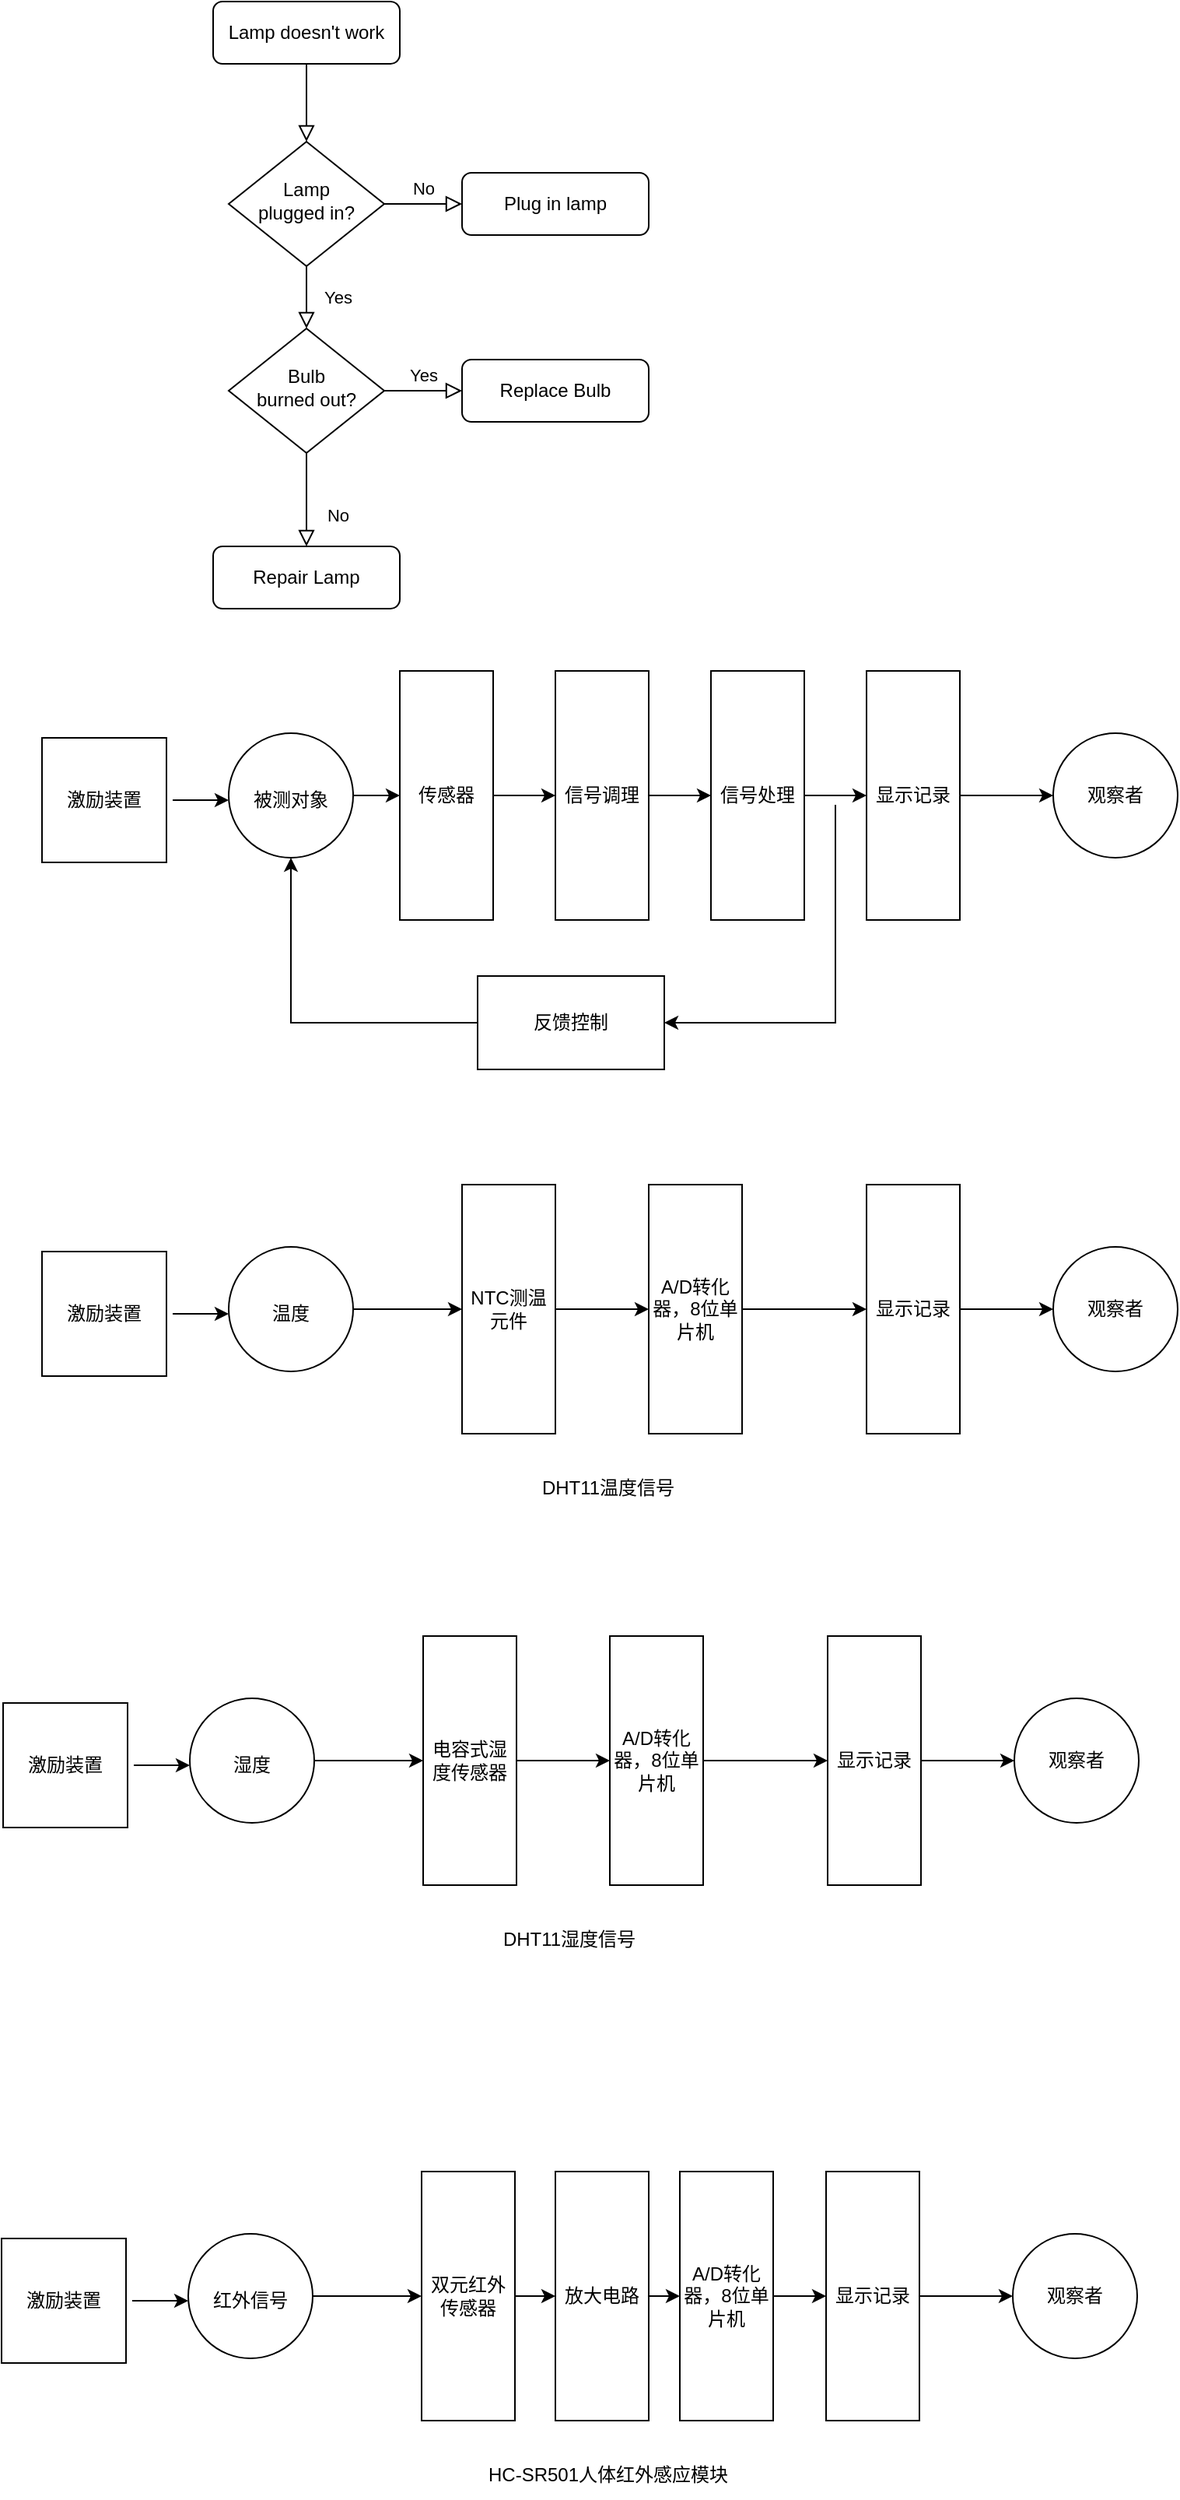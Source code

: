 <mxfile version="21.3.5" type="github">
  <diagram id="C5RBs43oDa-KdzZeNtuy" name="Page-1">
    <mxGraphModel dx="1008" dy="627" grid="1" gridSize="10" guides="1" tooltips="1" connect="1" arrows="1" fold="1" page="1" pageScale="1" pageWidth="827" pageHeight="1169" math="0" shadow="0">
      <root>
        <mxCell id="WIyWlLk6GJQsqaUBKTNV-0" />
        <mxCell id="WIyWlLk6GJQsqaUBKTNV-1" parent="WIyWlLk6GJQsqaUBKTNV-0" />
        <mxCell id="WIyWlLk6GJQsqaUBKTNV-2" value="" style="rounded=0;html=1;jettySize=auto;orthogonalLoop=1;fontSize=11;endArrow=block;endFill=0;endSize=8;strokeWidth=1;shadow=0;labelBackgroundColor=none;edgeStyle=orthogonalEdgeStyle;" parent="WIyWlLk6GJQsqaUBKTNV-1" source="WIyWlLk6GJQsqaUBKTNV-3" target="WIyWlLk6GJQsqaUBKTNV-6" edge="1">
          <mxGeometry relative="1" as="geometry" />
        </mxCell>
        <mxCell id="WIyWlLk6GJQsqaUBKTNV-3" value="Lamp doesn&#39;t work" style="rounded=1;whiteSpace=wrap;html=1;fontSize=12;glass=0;strokeWidth=1;shadow=0;" parent="WIyWlLk6GJQsqaUBKTNV-1" vertex="1">
          <mxGeometry x="160" y="80" width="120" height="40" as="geometry" />
        </mxCell>
        <mxCell id="WIyWlLk6GJQsqaUBKTNV-4" value="Yes" style="rounded=0;html=1;jettySize=auto;orthogonalLoop=1;fontSize=11;endArrow=block;endFill=0;endSize=8;strokeWidth=1;shadow=0;labelBackgroundColor=none;edgeStyle=orthogonalEdgeStyle;" parent="WIyWlLk6GJQsqaUBKTNV-1" source="WIyWlLk6GJQsqaUBKTNV-6" target="WIyWlLk6GJQsqaUBKTNV-10" edge="1">
          <mxGeometry y="20" relative="1" as="geometry">
            <mxPoint as="offset" />
          </mxGeometry>
        </mxCell>
        <mxCell id="WIyWlLk6GJQsqaUBKTNV-5" value="No" style="edgeStyle=orthogonalEdgeStyle;rounded=0;html=1;jettySize=auto;orthogonalLoop=1;fontSize=11;endArrow=block;endFill=0;endSize=8;strokeWidth=1;shadow=0;labelBackgroundColor=none;" parent="WIyWlLk6GJQsqaUBKTNV-1" source="WIyWlLk6GJQsqaUBKTNV-6" target="WIyWlLk6GJQsqaUBKTNV-7" edge="1">
          <mxGeometry y="10" relative="1" as="geometry">
            <mxPoint as="offset" />
          </mxGeometry>
        </mxCell>
        <mxCell id="WIyWlLk6GJQsqaUBKTNV-6" value="Lamp&lt;br&gt;plugged in?" style="rhombus;whiteSpace=wrap;html=1;shadow=0;fontFamily=Helvetica;fontSize=12;align=center;strokeWidth=1;spacing=6;spacingTop=-4;" parent="WIyWlLk6GJQsqaUBKTNV-1" vertex="1">
          <mxGeometry x="170" y="170" width="100" height="80" as="geometry" />
        </mxCell>
        <mxCell id="WIyWlLk6GJQsqaUBKTNV-7" value="Plug in lamp" style="rounded=1;whiteSpace=wrap;html=1;fontSize=12;glass=0;strokeWidth=1;shadow=0;" parent="WIyWlLk6GJQsqaUBKTNV-1" vertex="1">
          <mxGeometry x="320" y="190" width="120" height="40" as="geometry" />
        </mxCell>
        <mxCell id="WIyWlLk6GJQsqaUBKTNV-8" value="No" style="rounded=0;html=1;jettySize=auto;orthogonalLoop=1;fontSize=11;endArrow=block;endFill=0;endSize=8;strokeWidth=1;shadow=0;labelBackgroundColor=none;edgeStyle=orthogonalEdgeStyle;" parent="WIyWlLk6GJQsqaUBKTNV-1" source="WIyWlLk6GJQsqaUBKTNV-10" target="WIyWlLk6GJQsqaUBKTNV-11" edge="1">
          <mxGeometry x="0.333" y="20" relative="1" as="geometry">
            <mxPoint as="offset" />
          </mxGeometry>
        </mxCell>
        <mxCell id="WIyWlLk6GJQsqaUBKTNV-9" value="Yes" style="edgeStyle=orthogonalEdgeStyle;rounded=0;html=1;jettySize=auto;orthogonalLoop=1;fontSize=11;endArrow=block;endFill=0;endSize=8;strokeWidth=1;shadow=0;labelBackgroundColor=none;" parent="WIyWlLk6GJQsqaUBKTNV-1" source="WIyWlLk6GJQsqaUBKTNV-10" target="WIyWlLk6GJQsqaUBKTNV-12" edge="1">
          <mxGeometry y="10" relative="1" as="geometry">
            <mxPoint as="offset" />
          </mxGeometry>
        </mxCell>
        <mxCell id="WIyWlLk6GJQsqaUBKTNV-10" value="Bulb&lt;br&gt;burned out?" style="rhombus;whiteSpace=wrap;html=1;shadow=0;fontFamily=Helvetica;fontSize=12;align=center;strokeWidth=1;spacing=6;spacingTop=-4;" parent="WIyWlLk6GJQsqaUBKTNV-1" vertex="1">
          <mxGeometry x="170" y="290" width="100" height="80" as="geometry" />
        </mxCell>
        <mxCell id="WIyWlLk6GJQsqaUBKTNV-11" value="Repair Lamp" style="rounded=1;whiteSpace=wrap;html=1;fontSize=12;glass=0;strokeWidth=1;shadow=0;" parent="WIyWlLk6GJQsqaUBKTNV-1" vertex="1">
          <mxGeometry x="160" y="430" width="120" height="40" as="geometry" />
        </mxCell>
        <mxCell id="WIyWlLk6GJQsqaUBKTNV-12" value="Replace Bulb" style="rounded=1;whiteSpace=wrap;html=1;fontSize=12;glass=0;strokeWidth=1;shadow=0;" parent="WIyWlLk6GJQsqaUBKTNV-1" vertex="1">
          <mxGeometry x="320" y="310" width="120" height="40" as="geometry" />
        </mxCell>
        <mxCell id="-HxbZMImdyqd8_ke8Tiw-6" value="" style="endArrow=classic;html=1;rounded=0;exitX=1;exitY=0.5;exitDx=0;exitDy=0;" edge="1" parent="WIyWlLk6GJQsqaUBKTNV-1">
          <mxGeometry width="50" height="50" relative="1" as="geometry">
            <mxPoint x="134" y="593" as="sourcePoint" />
            <mxPoint x="170" y="593" as="targetPoint" />
          </mxGeometry>
        </mxCell>
        <mxCell id="-HxbZMImdyqd8_ke8Tiw-7" value="" style="ellipse;whiteSpace=wrap;html=1;aspect=fixed;" vertex="1" parent="WIyWlLk6GJQsqaUBKTNV-1">
          <mxGeometry x="170" y="550" width="80" height="80" as="geometry" />
        </mxCell>
        <mxCell id="-HxbZMImdyqd8_ke8Tiw-8" value="被测对象" style="text;html=1;strokeColor=none;fillColor=none;align=center;verticalAlign=middle;whiteSpace=wrap;rounded=0;" vertex="1" parent="WIyWlLk6GJQsqaUBKTNV-1">
          <mxGeometry x="180" y="578" width="60" height="30" as="geometry" />
        </mxCell>
        <mxCell id="-HxbZMImdyqd8_ke8Tiw-11" value="激励装置" style="whiteSpace=wrap;html=1;aspect=fixed;" vertex="1" parent="WIyWlLk6GJQsqaUBKTNV-1">
          <mxGeometry x="50" y="553" width="80" height="80" as="geometry" />
        </mxCell>
        <mxCell id="-HxbZMImdyqd8_ke8Tiw-12" value="传感器" style="rounded=0;whiteSpace=wrap;html=1;" vertex="1" parent="WIyWlLk6GJQsqaUBKTNV-1">
          <mxGeometry x="280" y="510" width="60" height="160" as="geometry" />
        </mxCell>
        <mxCell id="-HxbZMImdyqd8_ke8Tiw-13" value="" style="endArrow=classic;html=1;rounded=0;exitX=1;exitY=0.5;exitDx=0;exitDy=0;entryX=0;entryY=0.5;entryDx=0;entryDy=0;" edge="1" parent="WIyWlLk6GJQsqaUBKTNV-1" source="-HxbZMImdyqd8_ke8Tiw-7" target="-HxbZMImdyqd8_ke8Tiw-12">
          <mxGeometry width="50" height="50" relative="1" as="geometry">
            <mxPoint x="400" y="516" as="sourcePoint" />
            <mxPoint x="450" y="466" as="targetPoint" />
          </mxGeometry>
        </mxCell>
        <mxCell id="-HxbZMImdyqd8_ke8Tiw-20" value="信号调理" style="rounded=0;whiteSpace=wrap;html=1;" vertex="1" parent="WIyWlLk6GJQsqaUBKTNV-1">
          <mxGeometry x="380" y="510" width="60" height="160" as="geometry" />
        </mxCell>
        <mxCell id="-HxbZMImdyqd8_ke8Tiw-21" value="信号处理" style="rounded=0;whiteSpace=wrap;html=1;" vertex="1" parent="WIyWlLk6GJQsqaUBKTNV-1">
          <mxGeometry x="480" y="510" width="60" height="160" as="geometry" />
        </mxCell>
        <mxCell id="-HxbZMImdyqd8_ke8Tiw-22" value="显示记录" style="rounded=0;whiteSpace=wrap;html=1;" vertex="1" parent="WIyWlLk6GJQsqaUBKTNV-1">
          <mxGeometry x="580" y="510" width="60" height="160" as="geometry" />
        </mxCell>
        <mxCell id="-HxbZMImdyqd8_ke8Tiw-23" value="观察者" style="ellipse;whiteSpace=wrap;html=1;aspect=fixed;" vertex="1" parent="WIyWlLk6GJQsqaUBKTNV-1">
          <mxGeometry x="700" y="550" width="80" height="80" as="geometry" />
        </mxCell>
        <mxCell id="-HxbZMImdyqd8_ke8Tiw-24" value="" style="endArrow=classic;html=1;rounded=0;exitX=1;exitY=0.5;exitDx=0;exitDy=0;entryX=0;entryY=0.5;entryDx=0;entryDy=0;" edge="1" parent="WIyWlLk6GJQsqaUBKTNV-1" source="-HxbZMImdyqd8_ke8Tiw-12" target="-HxbZMImdyqd8_ke8Tiw-20">
          <mxGeometry width="50" height="50" relative="1" as="geometry">
            <mxPoint x="400" y="516" as="sourcePoint" />
            <mxPoint x="450" y="466" as="targetPoint" />
          </mxGeometry>
        </mxCell>
        <mxCell id="-HxbZMImdyqd8_ke8Tiw-25" value="" style="endArrow=classic;html=1;rounded=0;exitX=1;exitY=0.5;exitDx=0;exitDy=0;entryX=0;entryY=0.5;entryDx=0;entryDy=0;" edge="1" parent="WIyWlLk6GJQsqaUBKTNV-1" source="-HxbZMImdyqd8_ke8Tiw-20" target="-HxbZMImdyqd8_ke8Tiw-21">
          <mxGeometry width="50" height="50" relative="1" as="geometry">
            <mxPoint x="400" y="516" as="sourcePoint" />
            <mxPoint x="450" y="466" as="targetPoint" />
          </mxGeometry>
        </mxCell>
        <mxCell id="-HxbZMImdyqd8_ke8Tiw-26" value="" style="endArrow=classic;html=1;rounded=0;exitX=1;exitY=0.5;exitDx=0;exitDy=0;entryX=0;entryY=0.5;entryDx=0;entryDy=0;" edge="1" parent="WIyWlLk6GJQsqaUBKTNV-1" source="-HxbZMImdyqd8_ke8Tiw-21" target="-HxbZMImdyqd8_ke8Tiw-22">
          <mxGeometry width="50" height="50" relative="1" as="geometry">
            <mxPoint x="400" y="516" as="sourcePoint" />
            <mxPoint x="450" y="466" as="targetPoint" />
          </mxGeometry>
        </mxCell>
        <mxCell id="-HxbZMImdyqd8_ke8Tiw-28" value="" style="endArrow=classic;html=1;rounded=0;exitX=1;exitY=0.5;exitDx=0;exitDy=0;entryX=0;entryY=0.5;entryDx=0;entryDy=0;" edge="1" parent="WIyWlLk6GJQsqaUBKTNV-1" source="-HxbZMImdyqd8_ke8Tiw-22" target="-HxbZMImdyqd8_ke8Tiw-23">
          <mxGeometry width="50" height="50" relative="1" as="geometry">
            <mxPoint x="670" y="486" as="sourcePoint" />
            <mxPoint x="720" y="436" as="targetPoint" />
          </mxGeometry>
        </mxCell>
        <mxCell id="-HxbZMImdyqd8_ke8Tiw-29" value="" style="endArrow=classic;html=1;rounded=0;" edge="1" parent="WIyWlLk6GJQsqaUBKTNV-1" target="-HxbZMImdyqd8_ke8Tiw-30">
          <mxGeometry width="50" height="50" relative="1" as="geometry">
            <mxPoint x="560" y="596" as="sourcePoint" />
            <mxPoint x="680" y="866" as="targetPoint" />
            <Array as="points">
              <mxPoint x="560" y="736" />
            </Array>
          </mxGeometry>
        </mxCell>
        <mxCell id="-HxbZMImdyqd8_ke8Tiw-30" value="反馈控制" style="rounded=0;whiteSpace=wrap;html=1;" vertex="1" parent="WIyWlLk6GJQsqaUBKTNV-1">
          <mxGeometry x="330" y="706" width="120" height="60" as="geometry" />
        </mxCell>
        <mxCell id="-HxbZMImdyqd8_ke8Tiw-31" style="edgeStyle=orthogonalEdgeStyle;rounded=0;orthogonalLoop=1;jettySize=auto;html=1;exitX=0.5;exitY=1;exitDx=0;exitDy=0;" edge="1" parent="WIyWlLk6GJQsqaUBKTNV-1" source="-HxbZMImdyqd8_ke8Tiw-30" target="-HxbZMImdyqd8_ke8Tiw-30">
          <mxGeometry relative="1" as="geometry" />
        </mxCell>
        <mxCell id="-HxbZMImdyqd8_ke8Tiw-33" value="" style="endArrow=classic;html=1;rounded=0;exitX=0;exitY=0.5;exitDx=0;exitDy=0;entryX=0.5;entryY=1;entryDx=0;entryDy=0;" edge="1" parent="WIyWlLk6GJQsqaUBKTNV-1" source="-HxbZMImdyqd8_ke8Tiw-30" target="-HxbZMImdyqd8_ke8Tiw-7">
          <mxGeometry width="50" height="50" relative="1" as="geometry">
            <mxPoint x="400" y="816" as="sourcePoint" />
            <mxPoint x="450" y="766" as="targetPoint" />
            <Array as="points">
              <mxPoint x="210" y="736" />
            </Array>
          </mxGeometry>
        </mxCell>
        <mxCell id="-HxbZMImdyqd8_ke8Tiw-34" value="" style="endArrow=classic;html=1;rounded=0;exitX=1;exitY=0.5;exitDx=0;exitDy=0;" edge="1" parent="WIyWlLk6GJQsqaUBKTNV-1">
          <mxGeometry width="50" height="50" relative="1" as="geometry">
            <mxPoint x="134" y="923" as="sourcePoint" />
            <mxPoint x="170" y="923" as="targetPoint" />
          </mxGeometry>
        </mxCell>
        <mxCell id="-HxbZMImdyqd8_ke8Tiw-35" value="" style="ellipse;whiteSpace=wrap;html=1;aspect=fixed;" vertex="1" parent="WIyWlLk6GJQsqaUBKTNV-1">
          <mxGeometry x="170" y="880" width="80" height="80" as="geometry" />
        </mxCell>
        <mxCell id="-HxbZMImdyqd8_ke8Tiw-36" value="温度" style="text;html=1;strokeColor=none;fillColor=none;align=center;verticalAlign=middle;whiteSpace=wrap;rounded=0;" vertex="1" parent="WIyWlLk6GJQsqaUBKTNV-1">
          <mxGeometry x="180" y="908" width="60" height="30" as="geometry" />
        </mxCell>
        <mxCell id="-HxbZMImdyqd8_ke8Tiw-37" value="激励装置" style="whiteSpace=wrap;html=1;aspect=fixed;" vertex="1" parent="WIyWlLk6GJQsqaUBKTNV-1">
          <mxGeometry x="50" y="883" width="80" height="80" as="geometry" />
        </mxCell>
        <mxCell id="-HxbZMImdyqd8_ke8Tiw-38" value="NTC测温元件" style="rounded=0;whiteSpace=wrap;html=1;" vertex="1" parent="WIyWlLk6GJQsqaUBKTNV-1">
          <mxGeometry x="320" y="840" width="60" height="160" as="geometry" />
        </mxCell>
        <mxCell id="-HxbZMImdyqd8_ke8Tiw-39" value="" style="endArrow=classic;html=1;rounded=0;exitX=1;exitY=0.5;exitDx=0;exitDy=0;entryX=0;entryY=0.5;entryDx=0;entryDy=0;" edge="1" parent="WIyWlLk6GJQsqaUBKTNV-1" source="-HxbZMImdyqd8_ke8Tiw-35" target="-HxbZMImdyqd8_ke8Tiw-38">
          <mxGeometry width="50" height="50" relative="1" as="geometry">
            <mxPoint x="400" y="846" as="sourcePoint" />
            <mxPoint x="450" y="796" as="targetPoint" />
          </mxGeometry>
        </mxCell>
        <mxCell id="-HxbZMImdyqd8_ke8Tiw-41" value="A/D转化器，8位单片机" style="rounded=0;whiteSpace=wrap;html=1;" vertex="1" parent="WIyWlLk6GJQsqaUBKTNV-1">
          <mxGeometry x="440" y="840" width="60" height="160" as="geometry" />
        </mxCell>
        <mxCell id="-HxbZMImdyqd8_ke8Tiw-42" value="显示记录" style="rounded=0;whiteSpace=wrap;html=1;" vertex="1" parent="WIyWlLk6GJQsqaUBKTNV-1">
          <mxGeometry x="580" y="840" width="60" height="160" as="geometry" />
        </mxCell>
        <mxCell id="-HxbZMImdyqd8_ke8Tiw-43" value="观察者" style="ellipse;whiteSpace=wrap;html=1;aspect=fixed;" vertex="1" parent="WIyWlLk6GJQsqaUBKTNV-1">
          <mxGeometry x="700" y="880" width="80" height="80" as="geometry" />
        </mxCell>
        <mxCell id="-HxbZMImdyqd8_ke8Tiw-45" value="" style="endArrow=classic;html=1;rounded=0;exitX=1;exitY=0.5;exitDx=0;exitDy=0;entryX=0;entryY=0.5;entryDx=0;entryDy=0;" edge="1" parent="WIyWlLk6GJQsqaUBKTNV-1" source="-HxbZMImdyqd8_ke8Tiw-38" target="-HxbZMImdyqd8_ke8Tiw-41">
          <mxGeometry width="50" height="50" relative="1" as="geometry">
            <mxPoint x="440" y="920" as="sourcePoint" />
            <mxPoint x="450" y="796" as="targetPoint" />
          </mxGeometry>
        </mxCell>
        <mxCell id="-HxbZMImdyqd8_ke8Tiw-46" value="" style="endArrow=classic;html=1;rounded=0;exitX=1;exitY=0.5;exitDx=0;exitDy=0;entryX=0;entryY=0.5;entryDx=0;entryDy=0;" edge="1" parent="WIyWlLk6GJQsqaUBKTNV-1" source="-HxbZMImdyqd8_ke8Tiw-41" target="-HxbZMImdyqd8_ke8Tiw-42">
          <mxGeometry width="50" height="50" relative="1" as="geometry">
            <mxPoint x="400" y="846" as="sourcePoint" />
            <mxPoint x="450" y="796" as="targetPoint" />
          </mxGeometry>
        </mxCell>
        <mxCell id="-HxbZMImdyqd8_ke8Tiw-47" value="" style="endArrow=classic;html=1;rounded=0;exitX=1;exitY=0.5;exitDx=0;exitDy=0;entryX=0;entryY=0.5;entryDx=0;entryDy=0;" edge="1" parent="WIyWlLk6GJQsqaUBKTNV-1" source="-HxbZMImdyqd8_ke8Tiw-42" target="-HxbZMImdyqd8_ke8Tiw-43">
          <mxGeometry width="50" height="50" relative="1" as="geometry">
            <mxPoint x="670" y="816" as="sourcePoint" />
            <mxPoint x="720" y="766" as="targetPoint" />
          </mxGeometry>
        </mxCell>
        <mxCell id="-HxbZMImdyqd8_ke8Tiw-50" style="edgeStyle=orthogonalEdgeStyle;rounded=0;orthogonalLoop=1;jettySize=auto;html=1;exitX=0.5;exitY=1;exitDx=0;exitDy=0;" edge="1" parent="WIyWlLk6GJQsqaUBKTNV-1">
          <mxGeometry relative="1" as="geometry">
            <mxPoint x="390" y="1096" as="sourcePoint" />
            <mxPoint x="390" y="1096" as="targetPoint" />
          </mxGeometry>
        </mxCell>
        <mxCell id="-HxbZMImdyqd8_ke8Tiw-52" value="DHT11温度信号" style="text;html=1;strokeColor=none;fillColor=none;align=center;verticalAlign=middle;whiteSpace=wrap;rounded=0;" vertex="1" parent="WIyWlLk6GJQsqaUBKTNV-1">
          <mxGeometry x="354" y="1020" width="120" height="30" as="geometry" />
        </mxCell>
        <mxCell id="-HxbZMImdyqd8_ke8Tiw-53" value="" style="endArrow=classic;html=1;rounded=0;exitX=1;exitY=0.5;exitDx=0;exitDy=0;" edge="1" parent="WIyWlLk6GJQsqaUBKTNV-1">
          <mxGeometry width="50" height="50" relative="1" as="geometry">
            <mxPoint x="109" y="1213" as="sourcePoint" />
            <mxPoint x="145" y="1213" as="targetPoint" />
          </mxGeometry>
        </mxCell>
        <mxCell id="-HxbZMImdyqd8_ke8Tiw-54" value="" style="ellipse;whiteSpace=wrap;html=1;aspect=fixed;" vertex="1" parent="WIyWlLk6GJQsqaUBKTNV-1">
          <mxGeometry x="145" y="1170" width="80" height="80" as="geometry" />
        </mxCell>
        <mxCell id="-HxbZMImdyqd8_ke8Tiw-55" value="湿度" style="text;html=1;strokeColor=none;fillColor=none;align=center;verticalAlign=middle;whiteSpace=wrap;rounded=0;" vertex="1" parent="WIyWlLk6GJQsqaUBKTNV-1">
          <mxGeometry x="155" y="1198" width="60" height="30" as="geometry" />
        </mxCell>
        <mxCell id="-HxbZMImdyqd8_ke8Tiw-56" value="激励装置" style="whiteSpace=wrap;html=1;aspect=fixed;" vertex="1" parent="WIyWlLk6GJQsqaUBKTNV-1">
          <mxGeometry x="25" y="1173" width="80" height="80" as="geometry" />
        </mxCell>
        <mxCell id="-HxbZMImdyqd8_ke8Tiw-57" value="电容式湿度传感器" style="rounded=0;whiteSpace=wrap;html=1;" vertex="1" parent="WIyWlLk6GJQsqaUBKTNV-1">
          <mxGeometry x="295" y="1130" width="60" height="160" as="geometry" />
        </mxCell>
        <mxCell id="-HxbZMImdyqd8_ke8Tiw-58" value="" style="endArrow=classic;html=1;rounded=0;exitX=1;exitY=0.5;exitDx=0;exitDy=0;entryX=0;entryY=0.5;entryDx=0;entryDy=0;" edge="1" parent="WIyWlLk6GJQsqaUBKTNV-1" source="-HxbZMImdyqd8_ke8Tiw-54" target="-HxbZMImdyqd8_ke8Tiw-57">
          <mxGeometry width="50" height="50" relative="1" as="geometry">
            <mxPoint x="375" y="1136" as="sourcePoint" />
            <mxPoint x="425" y="1086" as="targetPoint" />
          </mxGeometry>
        </mxCell>
        <mxCell id="-HxbZMImdyqd8_ke8Tiw-59" value="A/D转化器，8位单片机" style="rounded=0;whiteSpace=wrap;html=1;" vertex="1" parent="WIyWlLk6GJQsqaUBKTNV-1">
          <mxGeometry x="415" y="1130" width="60" height="160" as="geometry" />
        </mxCell>
        <mxCell id="-HxbZMImdyqd8_ke8Tiw-60" value="显示记录" style="rounded=0;whiteSpace=wrap;html=1;" vertex="1" parent="WIyWlLk6GJQsqaUBKTNV-1">
          <mxGeometry x="555" y="1130" width="60" height="160" as="geometry" />
        </mxCell>
        <mxCell id="-HxbZMImdyqd8_ke8Tiw-61" value="观察者" style="ellipse;whiteSpace=wrap;html=1;aspect=fixed;" vertex="1" parent="WIyWlLk6GJQsqaUBKTNV-1">
          <mxGeometry x="675" y="1170" width="80" height="80" as="geometry" />
        </mxCell>
        <mxCell id="-HxbZMImdyqd8_ke8Tiw-62" value="" style="endArrow=classic;html=1;rounded=0;exitX=1;exitY=0.5;exitDx=0;exitDy=0;entryX=0;entryY=0.5;entryDx=0;entryDy=0;" edge="1" parent="WIyWlLk6GJQsqaUBKTNV-1" source="-HxbZMImdyqd8_ke8Tiw-57" target="-HxbZMImdyqd8_ke8Tiw-59">
          <mxGeometry width="50" height="50" relative="1" as="geometry">
            <mxPoint x="415" y="1210" as="sourcePoint" />
            <mxPoint x="425" y="1086" as="targetPoint" />
          </mxGeometry>
        </mxCell>
        <mxCell id="-HxbZMImdyqd8_ke8Tiw-63" value="" style="endArrow=classic;html=1;rounded=0;exitX=1;exitY=0.5;exitDx=0;exitDy=0;entryX=0;entryY=0.5;entryDx=0;entryDy=0;" edge="1" parent="WIyWlLk6GJQsqaUBKTNV-1" source="-HxbZMImdyqd8_ke8Tiw-59" target="-HxbZMImdyqd8_ke8Tiw-60">
          <mxGeometry width="50" height="50" relative="1" as="geometry">
            <mxPoint x="375" y="1136" as="sourcePoint" />
            <mxPoint x="425" y="1086" as="targetPoint" />
          </mxGeometry>
        </mxCell>
        <mxCell id="-HxbZMImdyqd8_ke8Tiw-64" value="" style="endArrow=classic;html=1;rounded=0;exitX=1;exitY=0.5;exitDx=0;exitDy=0;entryX=0;entryY=0.5;entryDx=0;entryDy=0;" edge="1" parent="WIyWlLk6GJQsqaUBKTNV-1" source="-HxbZMImdyqd8_ke8Tiw-60" target="-HxbZMImdyqd8_ke8Tiw-61">
          <mxGeometry width="50" height="50" relative="1" as="geometry">
            <mxPoint x="645" y="1106" as="sourcePoint" />
            <mxPoint x="695" y="1056" as="targetPoint" />
          </mxGeometry>
        </mxCell>
        <mxCell id="-HxbZMImdyqd8_ke8Tiw-65" value="DHT11湿度信号" style="text;html=1;strokeColor=none;fillColor=none;align=center;verticalAlign=middle;whiteSpace=wrap;rounded=0;" vertex="1" parent="WIyWlLk6GJQsqaUBKTNV-1">
          <mxGeometry x="329" y="1310" width="120" height="30" as="geometry" />
        </mxCell>
        <mxCell id="-HxbZMImdyqd8_ke8Tiw-66" style="edgeStyle=orthogonalEdgeStyle;rounded=0;orthogonalLoop=1;jettySize=auto;html=1;exitX=0.5;exitY=1;exitDx=0;exitDy=0;" edge="1" parent="WIyWlLk6GJQsqaUBKTNV-1">
          <mxGeometry relative="1" as="geometry">
            <mxPoint x="389" y="1440" as="sourcePoint" />
            <mxPoint x="389" y="1440" as="targetPoint" />
          </mxGeometry>
        </mxCell>
        <mxCell id="-HxbZMImdyqd8_ke8Tiw-67" value="" style="endArrow=classic;html=1;rounded=0;exitX=1;exitY=0.5;exitDx=0;exitDy=0;" edge="1" parent="WIyWlLk6GJQsqaUBKTNV-1">
          <mxGeometry width="50" height="50" relative="1" as="geometry">
            <mxPoint x="108" y="1557" as="sourcePoint" />
            <mxPoint x="144" y="1557" as="targetPoint" />
          </mxGeometry>
        </mxCell>
        <mxCell id="-HxbZMImdyqd8_ke8Tiw-68" value="" style="ellipse;whiteSpace=wrap;html=1;aspect=fixed;" vertex="1" parent="WIyWlLk6GJQsqaUBKTNV-1">
          <mxGeometry x="144" y="1514" width="80" height="80" as="geometry" />
        </mxCell>
        <mxCell id="-HxbZMImdyqd8_ke8Tiw-69" value="红外信号" style="text;html=1;strokeColor=none;fillColor=none;align=center;verticalAlign=middle;whiteSpace=wrap;rounded=0;" vertex="1" parent="WIyWlLk6GJQsqaUBKTNV-1">
          <mxGeometry x="154" y="1542" width="60" height="30" as="geometry" />
        </mxCell>
        <mxCell id="-HxbZMImdyqd8_ke8Tiw-70" value="激励装置" style="whiteSpace=wrap;html=1;aspect=fixed;" vertex="1" parent="WIyWlLk6GJQsqaUBKTNV-1">
          <mxGeometry x="24" y="1517" width="80" height="80" as="geometry" />
        </mxCell>
        <mxCell id="-HxbZMImdyqd8_ke8Tiw-71" value="双元红外传感器" style="rounded=0;whiteSpace=wrap;html=1;" vertex="1" parent="WIyWlLk6GJQsqaUBKTNV-1">
          <mxGeometry x="294" y="1474" width="60" height="160" as="geometry" />
        </mxCell>
        <mxCell id="-HxbZMImdyqd8_ke8Tiw-72" value="" style="endArrow=classic;html=1;rounded=0;exitX=1;exitY=0.5;exitDx=0;exitDy=0;entryX=0;entryY=0.5;entryDx=0;entryDy=0;" edge="1" parent="WIyWlLk6GJQsqaUBKTNV-1" source="-HxbZMImdyqd8_ke8Tiw-68" target="-HxbZMImdyqd8_ke8Tiw-71">
          <mxGeometry width="50" height="50" relative="1" as="geometry">
            <mxPoint x="374" y="1480" as="sourcePoint" />
            <mxPoint x="424" y="1430" as="targetPoint" />
          </mxGeometry>
        </mxCell>
        <mxCell id="-HxbZMImdyqd8_ke8Tiw-73" value="放大电路" style="rounded=0;whiteSpace=wrap;html=1;" vertex="1" parent="WIyWlLk6GJQsqaUBKTNV-1">
          <mxGeometry x="380" y="1474" width="60" height="160" as="geometry" />
        </mxCell>
        <mxCell id="-HxbZMImdyqd8_ke8Tiw-74" value="显示记录" style="rounded=0;whiteSpace=wrap;html=1;" vertex="1" parent="WIyWlLk6GJQsqaUBKTNV-1">
          <mxGeometry x="554" y="1474" width="60" height="160" as="geometry" />
        </mxCell>
        <mxCell id="-HxbZMImdyqd8_ke8Tiw-75" value="观察者" style="ellipse;whiteSpace=wrap;html=1;aspect=fixed;" vertex="1" parent="WIyWlLk6GJQsqaUBKTNV-1">
          <mxGeometry x="674" y="1514" width="80" height="80" as="geometry" />
        </mxCell>
        <mxCell id="-HxbZMImdyqd8_ke8Tiw-76" value="" style="endArrow=classic;html=1;rounded=0;exitX=1;exitY=0.5;exitDx=0;exitDy=0;entryX=0;entryY=0.5;entryDx=0;entryDy=0;" edge="1" parent="WIyWlLk6GJQsqaUBKTNV-1" source="-HxbZMImdyqd8_ke8Tiw-71" target="-HxbZMImdyqd8_ke8Tiw-73">
          <mxGeometry width="50" height="50" relative="1" as="geometry">
            <mxPoint x="414" y="1554" as="sourcePoint" />
            <mxPoint x="424" y="1430" as="targetPoint" />
          </mxGeometry>
        </mxCell>
        <mxCell id="-HxbZMImdyqd8_ke8Tiw-78" value="" style="endArrow=classic;html=1;rounded=0;exitX=1;exitY=0.5;exitDx=0;exitDy=0;entryX=0;entryY=0.5;entryDx=0;entryDy=0;" edge="1" parent="WIyWlLk6GJQsqaUBKTNV-1" source="-HxbZMImdyqd8_ke8Tiw-74" target="-HxbZMImdyqd8_ke8Tiw-75">
          <mxGeometry width="50" height="50" relative="1" as="geometry">
            <mxPoint x="644" y="1450" as="sourcePoint" />
            <mxPoint x="694" y="1400" as="targetPoint" />
          </mxGeometry>
        </mxCell>
        <mxCell id="-HxbZMImdyqd8_ke8Tiw-79" value="HC-SR501人体红外感应模块" style="text;html=1;strokeColor=none;fillColor=none;align=center;verticalAlign=middle;whiteSpace=wrap;rounded=0;" vertex="1" parent="WIyWlLk6GJQsqaUBKTNV-1">
          <mxGeometry x="328" y="1654" width="172" height="30" as="geometry" />
        </mxCell>
        <mxCell id="-HxbZMImdyqd8_ke8Tiw-80" value="A/D转化器，8位单片机" style="rounded=0;whiteSpace=wrap;html=1;" vertex="1" parent="WIyWlLk6GJQsqaUBKTNV-1">
          <mxGeometry x="460" y="1474" width="60" height="160" as="geometry" />
        </mxCell>
        <mxCell id="-HxbZMImdyqd8_ke8Tiw-81" value="" style="endArrow=classic;html=1;rounded=0;exitX=1;exitY=0.5;exitDx=0;exitDy=0;entryX=0;entryY=0.5;entryDx=0;entryDy=0;" edge="1" parent="WIyWlLk6GJQsqaUBKTNV-1" source="-HxbZMImdyqd8_ke8Tiw-73" target="-HxbZMImdyqd8_ke8Tiw-80">
          <mxGeometry width="50" height="50" relative="1" as="geometry">
            <mxPoint x="390" y="1530" as="sourcePoint" />
            <mxPoint x="440" y="1480" as="targetPoint" />
          </mxGeometry>
        </mxCell>
        <mxCell id="-HxbZMImdyqd8_ke8Tiw-82" value="" style="endArrow=classic;html=1;rounded=0;exitX=1;exitY=0.5;exitDx=0;exitDy=0;entryX=0;entryY=0.5;entryDx=0;entryDy=0;" edge="1" parent="WIyWlLk6GJQsqaUBKTNV-1" source="-HxbZMImdyqd8_ke8Tiw-80" target="-HxbZMImdyqd8_ke8Tiw-74">
          <mxGeometry width="50" height="50" relative="1" as="geometry">
            <mxPoint x="390" y="1530" as="sourcePoint" />
            <mxPoint x="440" y="1480" as="targetPoint" />
          </mxGeometry>
        </mxCell>
      </root>
    </mxGraphModel>
  </diagram>
</mxfile>
